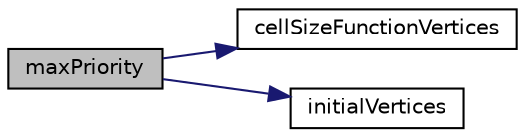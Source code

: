 digraph "maxPriority"
{
  bgcolor="transparent";
  edge [fontname="Helvetica",fontsize="10",labelfontname="Helvetica",labelfontsize="10"];
  node [fontname="Helvetica",fontsize="10",shape=record];
  rankdir="LR";
  Node1 [label="maxPriority",height=0.2,width=0.4,color="black", fillcolor="grey75", style="filled", fontcolor="black"];
  Node1 -> Node2 [color="midnightblue",fontsize="10",style="solid",fontname="Helvetica"];
  Node2 [label="cellSizeFunctionVertices",height=0.2,width=0.4,color="black",URL="$a00788.html#a9cc83db85dfa3457c71215d9177fce21"];
  Node1 -> Node3 [color="midnightblue",fontsize="10",style="solid",fontname="Helvetica"];
  Node3 [label="initialVertices",height=0.2,width=0.4,color="black",URL="$a00788.html#a9bcc44929c92d367149a8740db977613"];
}
